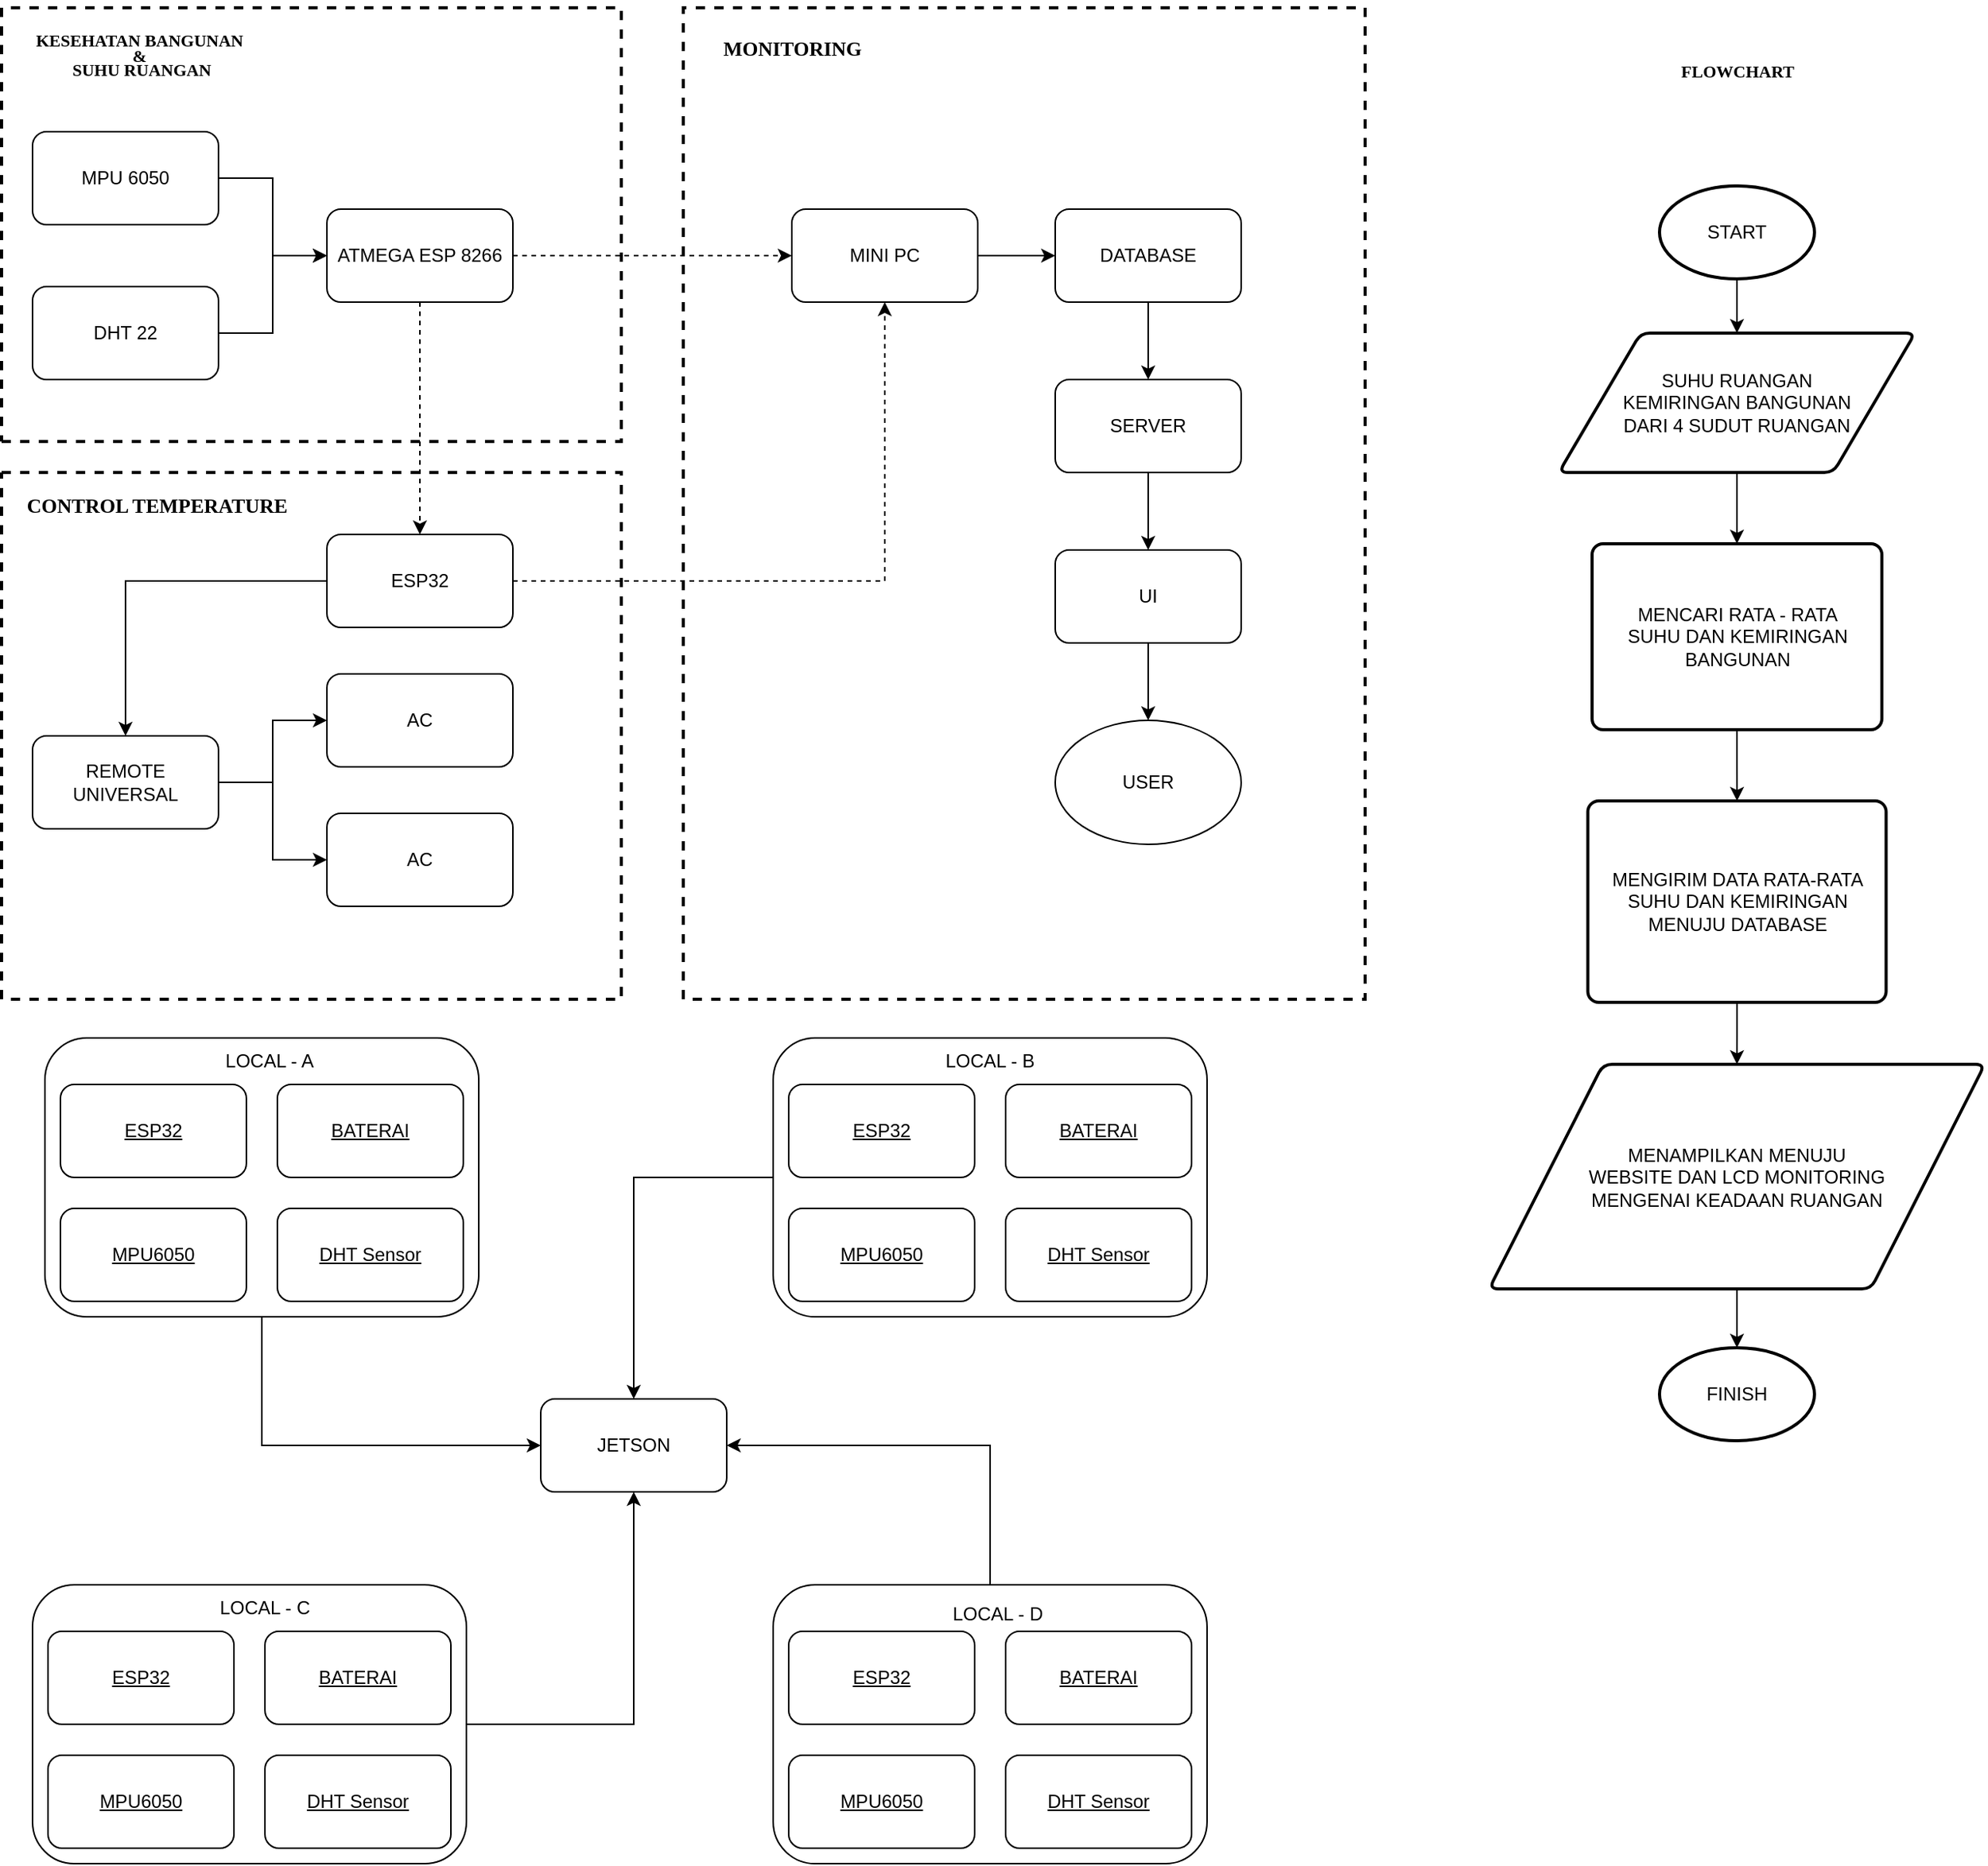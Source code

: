 <mxfile version="24.7.16">
  <diagram id="vD8sFqU6dK69UjMSyr5a" name="Page-1">
    <mxGraphModel dx="885" dy="1115" grid="1" gridSize="10" guides="1" tooltips="1" connect="1" arrows="1" fold="1" page="1" pageScale="1" pageWidth="850" pageHeight="1100" math="0" shadow="0">
      <root>
        <mxCell id="0" />
        <mxCell id="1" parent="0" />
        <mxCell id="LxN4yWKv5p5tdIrmG8J--1" value="JETSON" style="rounded=1;whiteSpace=wrap;html=1;" parent="1" vertex="1">
          <mxGeometry x="1258" y="1113" width="120" height="60" as="geometry" />
        </mxCell>
        <mxCell id="RJCEHbTl5Gyyu48FaCsY-56" style="edgeStyle=orthogonalEdgeStyle;rounded=0;orthogonalLoop=1;jettySize=auto;html=1;exitX=0.5;exitY=1;exitDx=0;exitDy=0;entryX=0;entryY=0.5;entryDx=0;entryDy=0;" parent="1" source="RJCEHbTl5Gyyu48FaCsY-4" target="LxN4yWKv5p5tdIrmG8J--1" edge="1">
          <mxGeometry relative="1" as="geometry" />
        </mxCell>
        <mxCell id="RJCEHbTl5Gyyu48FaCsY-4" value="" style="rounded=1;whiteSpace=wrap;html=1;fontStyle=4" parent="1" vertex="1">
          <mxGeometry x="938" y="880" width="280" height="180" as="geometry" />
        </mxCell>
        <mxCell id="RJCEHbTl5Gyyu48FaCsY-1" value="ESP32" style="rounded=1;whiteSpace=wrap;html=1;fontStyle=4" parent="1" vertex="1">
          <mxGeometry x="948" y="910" width="120" height="60" as="geometry" />
        </mxCell>
        <mxCell id="RJCEHbTl5Gyyu48FaCsY-2" value="MPU6050" style="rounded=1;whiteSpace=wrap;html=1;fontStyle=4" parent="1" vertex="1">
          <mxGeometry x="948" y="990" width="120" height="60" as="geometry" />
        </mxCell>
        <mxCell id="RJCEHbTl5Gyyu48FaCsY-3" value="DHT Sensor" style="rounded=1;whiteSpace=wrap;html=1;fontStyle=4" parent="1" vertex="1">
          <mxGeometry x="1088" y="990" width="120" height="60" as="geometry" />
        </mxCell>
        <mxCell id="RJCEHbTl5Gyyu48FaCsY-22" value="BATERAI" style="rounded=1;whiteSpace=wrap;html=1;fontStyle=4" parent="1" vertex="1">
          <mxGeometry x="1088" y="910" width="120" height="60" as="geometry" />
        </mxCell>
        <mxCell id="RJCEHbTl5Gyyu48FaCsY-42" value="LOCAL - A" style="text;html=1;align=center;verticalAlign=middle;whiteSpace=wrap;rounded=0;" parent="1" vertex="1">
          <mxGeometry x="1053" y="880" width="60" height="30" as="geometry" />
        </mxCell>
        <mxCell id="RJCEHbTl5Gyyu48FaCsY-59" style="edgeStyle=orthogonalEdgeStyle;rounded=0;orthogonalLoop=1;jettySize=auto;html=1;exitX=0;exitY=0.5;exitDx=0;exitDy=0;entryX=0.5;entryY=0;entryDx=0;entryDy=0;" parent="1" source="RJCEHbTl5Gyyu48FaCsY-24" target="LxN4yWKv5p5tdIrmG8J--1" edge="1">
          <mxGeometry relative="1" as="geometry" />
        </mxCell>
        <mxCell id="RJCEHbTl5Gyyu48FaCsY-24" value="" style="rounded=1;whiteSpace=wrap;html=1;fontStyle=4" parent="1" vertex="1">
          <mxGeometry x="1408" y="880" width="280" height="180" as="geometry" />
        </mxCell>
        <mxCell id="RJCEHbTl5Gyyu48FaCsY-43" value="LOCAL - B" style="text;html=1;align=center;verticalAlign=middle;whiteSpace=wrap;rounded=0;" parent="1" vertex="1">
          <mxGeometry x="1518" y="880" width="60" height="30" as="geometry" />
        </mxCell>
        <mxCell id="RJCEHbTl5Gyyu48FaCsY-25" value="ESP32" style="rounded=1;whiteSpace=wrap;html=1;fontStyle=4" parent="1" vertex="1">
          <mxGeometry x="1418" y="910" width="120" height="60" as="geometry" />
        </mxCell>
        <mxCell id="RJCEHbTl5Gyyu48FaCsY-26" value="MPU6050" style="rounded=1;whiteSpace=wrap;html=1;fontStyle=4" parent="1" vertex="1">
          <mxGeometry x="1418" y="990" width="120" height="60" as="geometry" />
        </mxCell>
        <mxCell id="RJCEHbTl5Gyyu48FaCsY-27" value="DHT Sensor" style="rounded=1;whiteSpace=wrap;html=1;fontStyle=4" parent="1" vertex="1">
          <mxGeometry x="1558" y="990" width="120" height="60" as="geometry" />
        </mxCell>
        <mxCell id="RJCEHbTl5Gyyu48FaCsY-28" value="BATERAI" style="rounded=1;whiteSpace=wrap;html=1;fontStyle=4" parent="1" vertex="1">
          <mxGeometry x="1558" y="910" width="120" height="60" as="geometry" />
        </mxCell>
        <mxCell id="RJCEHbTl5Gyyu48FaCsY-57" style="edgeStyle=orthogonalEdgeStyle;rounded=0;orthogonalLoop=1;jettySize=auto;html=1;exitX=1;exitY=0.5;exitDx=0;exitDy=0;" parent="1" source="RJCEHbTl5Gyyu48FaCsY-30" target="LxN4yWKv5p5tdIrmG8J--1" edge="1">
          <mxGeometry relative="1" as="geometry" />
        </mxCell>
        <mxCell id="RJCEHbTl5Gyyu48FaCsY-30" value="" style="rounded=1;whiteSpace=wrap;html=1;fontStyle=4" parent="1" vertex="1">
          <mxGeometry x="930" y="1233" width="280" height="180" as="geometry" />
        </mxCell>
        <mxCell id="RJCEHbTl5Gyyu48FaCsY-44" value="LOCAL - C" style="text;html=1;align=center;verticalAlign=middle;whiteSpace=wrap;rounded=0;" parent="1" vertex="1">
          <mxGeometry x="1045" y="1233" width="70" height="30" as="geometry" />
        </mxCell>
        <mxCell id="RJCEHbTl5Gyyu48FaCsY-31" value="ESP32" style="rounded=1;whiteSpace=wrap;html=1;fontStyle=4" parent="1" vertex="1">
          <mxGeometry x="940" y="1263" width="120" height="60" as="geometry" />
        </mxCell>
        <mxCell id="RJCEHbTl5Gyyu48FaCsY-32" value="MPU6050" style="rounded=1;whiteSpace=wrap;html=1;fontStyle=4" parent="1" vertex="1">
          <mxGeometry x="940" y="1343" width="120" height="60" as="geometry" />
        </mxCell>
        <mxCell id="RJCEHbTl5Gyyu48FaCsY-33" value="DHT Sensor" style="rounded=1;whiteSpace=wrap;html=1;fontStyle=4" parent="1" vertex="1">
          <mxGeometry x="1080" y="1343" width="120" height="60" as="geometry" />
        </mxCell>
        <mxCell id="RJCEHbTl5Gyyu48FaCsY-34" value="BATERAI" style="rounded=1;whiteSpace=wrap;html=1;fontStyle=4" parent="1" vertex="1">
          <mxGeometry x="1080" y="1263" width="120" height="60" as="geometry" />
        </mxCell>
        <mxCell id="RJCEHbTl5Gyyu48FaCsY-58" style="edgeStyle=orthogonalEdgeStyle;rounded=0;orthogonalLoop=1;jettySize=auto;html=1;exitX=0.5;exitY=0;exitDx=0;exitDy=0;entryX=1;entryY=0.5;entryDx=0;entryDy=0;" parent="1" source="RJCEHbTl5Gyyu48FaCsY-36" target="LxN4yWKv5p5tdIrmG8J--1" edge="1">
          <mxGeometry relative="1" as="geometry" />
        </mxCell>
        <mxCell id="RJCEHbTl5Gyyu48FaCsY-36" value="" style="rounded=1;whiteSpace=wrap;html=1;fontStyle=4" parent="1" vertex="1">
          <mxGeometry x="1408" y="1233" width="280" height="180" as="geometry" />
        </mxCell>
        <mxCell id="RJCEHbTl5Gyyu48FaCsY-45" value="LOCAL - D" style="text;html=1;align=center;verticalAlign=middle;whiteSpace=wrap;rounded=0;" parent="1" vertex="1">
          <mxGeometry x="1518" y="1237" width="70" height="30" as="geometry" />
        </mxCell>
        <mxCell id="RJCEHbTl5Gyyu48FaCsY-37" value="ESP32" style="rounded=1;whiteSpace=wrap;html=1;fontStyle=4" parent="1" vertex="1">
          <mxGeometry x="1418" y="1263" width="120" height="60" as="geometry" />
        </mxCell>
        <mxCell id="RJCEHbTl5Gyyu48FaCsY-38" value="MPU6050" style="rounded=1;whiteSpace=wrap;html=1;fontStyle=4" parent="1" vertex="1">
          <mxGeometry x="1418" y="1343" width="120" height="60" as="geometry" />
        </mxCell>
        <mxCell id="RJCEHbTl5Gyyu48FaCsY-39" value="DHT Sensor" style="rounded=1;whiteSpace=wrap;html=1;fontStyle=4" parent="1" vertex="1">
          <mxGeometry x="1558" y="1343" width="120" height="60" as="geometry" />
        </mxCell>
        <mxCell id="RJCEHbTl5Gyyu48FaCsY-40" value="BATERAI" style="rounded=1;whiteSpace=wrap;html=1;fontStyle=4" parent="1" vertex="1">
          <mxGeometry x="1558" y="1263" width="120" height="60" as="geometry" />
        </mxCell>
        <mxCell id="CcpC6DDYcsI0meiwHoeB-32" style="edgeStyle=orthogonalEdgeStyle;rounded=0;orthogonalLoop=1;jettySize=auto;html=1;exitX=1;exitY=0.5;exitDx=0;exitDy=0;entryX=0;entryY=0.5;entryDx=0;entryDy=0;" parent="1" source="CcpC6DDYcsI0meiwHoeB-33" target="CcpC6DDYcsI0meiwHoeB-38" edge="1">
          <mxGeometry relative="1" as="geometry" />
        </mxCell>
        <mxCell id="CcpC6DDYcsI0meiwHoeB-33" value="DHT 22" style="rounded=1;whiteSpace=wrap;html=1;" parent="1" vertex="1">
          <mxGeometry x="930" y="395" width="120" height="60" as="geometry" />
        </mxCell>
        <mxCell id="CcpC6DDYcsI0meiwHoeB-34" style="edgeStyle=orthogonalEdgeStyle;rounded=0;orthogonalLoop=1;jettySize=auto;html=1;exitX=1;exitY=0.5;exitDx=0;exitDy=0;entryX=0;entryY=0.5;entryDx=0;entryDy=0;" parent="1" source="CcpC6DDYcsI0meiwHoeB-35" target="CcpC6DDYcsI0meiwHoeB-38" edge="1">
          <mxGeometry relative="1" as="geometry" />
        </mxCell>
        <mxCell id="CcpC6DDYcsI0meiwHoeB-35" value="MPU 6050" style="rounded=1;whiteSpace=wrap;html=1;" parent="1" vertex="1">
          <mxGeometry x="930" y="295" width="120" height="60" as="geometry" />
        </mxCell>
        <mxCell id="CcpC6DDYcsI0meiwHoeB-36" style="edgeStyle=orthogonalEdgeStyle;rounded=0;orthogonalLoop=1;jettySize=auto;html=1;exitX=0.5;exitY=1;exitDx=0;exitDy=0;dashed=1;" parent="1" source="CcpC6DDYcsI0meiwHoeB-38" edge="1">
          <mxGeometry relative="1" as="geometry">
            <mxPoint x="1180" y="555" as="targetPoint" />
          </mxGeometry>
        </mxCell>
        <mxCell id="CcpC6DDYcsI0meiwHoeB-37" style="edgeStyle=orthogonalEdgeStyle;rounded=0;orthogonalLoop=1;jettySize=auto;html=1;exitX=1;exitY=0.5;exitDx=0;exitDy=0;entryX=0;entryY=0.5;entryDx=0;entryDy=0;dashed=1;" parent="1" source="CcpC6DDYcsI0meiwHoeB-38" target="CcpC6DDYcsI0meiwHoeB-40" edge="1">
          <mxGeometry relative="1" as="geometry" />
        </mxCell>
        <mxCell id="CcpC6DDYcsI0meiwHoeB-38" value="ATMEGA ESP 8266" style="rounded=1;whiteSpace=wrap;html=1;" parent="1" vertex="1">
          <mxGeometry x="1120" y="345" width="120" height="60" as="geometry" />
        </mxCell>
        <mxCell id="CcpC6DDYcsI0meiwHoeB-39" style="edgeStyle=orthogonalEdgeStyle;rounded=0;orthogonalLoop=1;jettySize=auto;html=1;entryX=0;entryY=0.5;entryDx=0;entryDy=0;" parent="1" source="CcpC6DDYcsI0meiwHoeB-40" target="CcpC6DDYcsI0meiwHoeB-50" edge="1">
          <mxGeometry relative="1" as="geometry" />
        </mxCell>
        <mxCell id="CcpC6DDYcsI0meiwHoeB-40" value="MINI PC" style="rounded=1;whiteSpace=wrap;html=1;" parent="1" vertex="1">
          <mxGeometry x="1420" y="345" width="120" height="60" as="geometry" />
        </mxCell>
        <mxCell id="CcpC6DDYcsI0meiwHoeB-41" style="edgeStyle=orthogonalEdgeStyle;rounded=0;orthogonalLoop=1;jettySize=auto;html=1;exitX=0;exitY=0.5;exitDx=0;exitDy=0;entryX=0.5;entryY=0;entryDx=0;entryDy=0;" parent="1" source="CcpC6DDYcsI0meiwHoeB-43" target="CcpC6DDYcsI0meiwHoeB-46" edge="1">
          <mxGeometry relative="1" as="geometry" />
        </mxCell>
        <mxCell id="CcpC6DDYcsI0meiwHoeB-42" style="edgeStyle=orthogonalEdgeStyle;rounded=0;orthogonalLoop=1;jettySize=auto;html=1;exitX=1;exitY=0.5;exitDx=0;exitDy=0;entryX=0.5;entryY=1;entryDx=0;entryDy=0;dashed=1;" parent="1" source="CcpC6DDYcsI0meiwHoeB-43" target="CcpC6DDYcsI0meiwHoeB-40" edge="1">
          <mxGeometry relative="1" as="geometry" />
        </mxCell>
        <mxCell id="CcpC6DDYcsI0meiwHoeB-43" value="ESP32" style="rounded=1;whiteSpace=wrap;html=1;" parent="1" vertex="1">
          <mxGeometry x="1120" y="555" width="120" height="60" as="geometry" />
        </mxCell>
        <mxCell id="CcpC6DDYcsI0meiwHoeB-44" style="edgeStyle=orthogonalEdgeStyle;rounded=0;orthogonalLoop=1;jettySize=auto;html=1;exitX=1;exitY=0.5;exitDx=0;exitDy=0;entryX=0;entryY=0.5;entryDx=0;entryDy=0;" parent="1" source="CcpC6DDYcsI0meiwHoeB-46" target="CcpC6DDYcsI0meiwHoeB-47" edge="1">
          <mxGeometry relative="1" as="geometry" />
        </mxCell>
        <mxCell id="CcpC6DDYcsI0meiwHoeB-45" style="edgeStyle=orthogonalEdgeStyle;rounded=0;orthogonalLoop=1;jettySize=auto;html=1;exitX=1;exitY=0.5;exitDx=0;exitDy=0;entryX=0;entryY=0.5;entryDx=0;entryDy=0;" parent="1" source="CcpC6DDYcsI0meiwHoeB-46" target="CcpC6DDYcsI0meiwHoeB-48" edge="1">
          <mxGeometry relative="1" as="geometry" />
        </mxCell>
        <mxCell id="CcpC6DDYcsI0meiwHoeB-46" value="REMOTE UNIVERSAL" style="rounded=1;whiteSpace=wrap;html=1;" parent="1" vertex="1">
          <mxGeometry x="930" y="685" width="120" height="60" as="geometry" />
        </mxCell>
        <mxCell id="CcpC6DDYcsI0meiwHoeB-47" value="AC" style="rounded=1;whiteSpace=wrap;html=1;" parent="1" vertex="1">
          <mxGeometry x="1120" y="645" width="120" height="60" as="geometry" />
        </mxCell>
        <mxCell id="CcpC6DDYcsI0meiwHoeB-48" value="AC" style="rounded=1;whiteSpace=wrap;html=1;" parent="1" vertex="1">
          <mxGeometry x="1120" y="735" width="120" height="60" as="geometry" />
        </mxCell>
        <mxCell id="CcpC6DDYcsI0meiwHoeB-49" style="edgeStyle=orthogonalEdgeStyle;rounded=0;orthogonalLoop=1;jettySize=auto;html=1;exitX=0.5;exitY=1;exitDx=0;exitDy=0;entryX=0.5;entryY=0;entryDx=0;entryDy=0;" parent="1" source="CcpC6DDYcsI0meiwHoeB-50" target="CcpC6DDYcsI0meiwHoeB-52" edge="1">
          <mxGeometry relative="1" as="geometry" />
        </mxCell>
        <mxCell id="CcpC6DDYcsI0meiwHoeB-50" value="DATABASE" style="rounded=1;whiteSpace=wrap;html=1;" parent="1" vertex="1">
          <mxGeometry x="1590" y="345" width="120" height="60" as="geometry" />
        </mxCell>
        <mxCell id="CcpC6DDYcsI0meiwHoeB-51" value="" style="edgeStyle=orthogonalEdgeStyle;rounded=0;orthogonalLoop=1;jettySize=auto;html=1;" parent="1" source="CcpC6DDYcsI0meiwHoeB-52" target="CcpC6DDYcsI0meiwHoeB-54" edge="1">
          <mxGeometry relative="1" as="geometry" />
        </mxCell>
        <mxCell id="CcpC6DDYcsI0meiwHoeB-52" value="SERVER" style="rounded=1;whiteSpace=wrap;html=1;" parent="1" vertex="1">
          <mxGeometry x="1590" y="455" width="120" height="60" as="geometry" />
        </mxCell>
        <mxCell id="CcpC6DDYcsI0meiwHoeB-53" value="" style="edgeStyle=orthogonalEdgeStyle;rounded=0;orthogonalLoop=1;jettySize=auto;html=1;" parent="1" source="CcpC6DDYcsI0meiwHoeB-54" target="CcpC6DDYcsI0meiwHoeB-55" edge="1">
          <mxGeometry relative="1" as="geometry" />
        </mxCell>
        <mxCell id="CcpC6DDYcsI0meiwHoeB-54" value="UI" style="rounded=1;whiteSpace=wrap;html=1;" parent="1" vertex="1">
          <mxGeometry x="1590" y="565" width="120" height="60" as="geometry" />
        </mxCell>
        <mxCell id="CcpC6DDYcsI0meiwHoeB-55" value="USER" style="ellipse;whiteSpace=wrap;html=1;" parent="1" vertex="1">
          <mxGeometry x="1590" y="675" width="120" height="80" as="geometry" />
        </mxCell>
        <mxCell id="CcpC6DDYcsI0meiwHoeB-56" value="" style="endArrow=none;html=1;strokeWidth=2;rounded=0;dashed=1;" parent="1" edge="1">
          <mxGeometry width="50" height="50" relative="1" as="geometry">
            <mxPoint x="1790" y="215" as="sourcePoint" />
            <mxPoint x="1790" y="215" as="targetPoint" />
            <Array as="points">
              <mxPoint x="1790" y="855" />
              <mxPoint x="1350" y="855" />
              <mxPoint x="1350" y="215" />
            </Array>
          </mxGeometry>
        </mxCell>
        <mxCell id="CcpC6DDYcsI0meiwHoeB-57" value="" style="endArrow=none;html=1;strokeWidth=2;rounded=0;dashed=1;" parent="1" edge="1">
          <mxGeometry width="50" height="50" relative="1" as="geometry">
            <mxPoint x="910" y="515" as="sourcePoint" />
            <mxPoint x="910" y="515" as="targetPoint" />
            <Array as="points">
              <mxPoint x="1310" y="515" />
              <mxPoint x="1310" y="855" />
              <mxPoint x="910" y="855" />
            </Array>
          </mxGeometry>
        </mxCell>
        <mxCell id="CcpC6DDYcsI0meiwHoeB-58" value="&lt;h2&gt;&lt;b&gt;&lt;font face=&quot;Verdana&quot; style=&quot;font-size: 13px;&quot;&gt;CONTROL TEMPERATURE&lt;/font&gt;&lt;/b&gt;&lt;/h2&gt;" style="text;html=1;align=center;verticalAlign=middle;resizable=0;points=[];autosize=1;strokeColor=none;fillColor=none;" parent="1" vertex="1">
          <mxGeometry x="910" y="505" width="200" height="60" as="geometry" />
        </mxCell>
        <mxCell id="CcpC6DDYcsI0meiwHoeB-59" value="" style="endArrow=none;dashed=1;html=1;rounded=0;strokeWidth=2;" parent="1" edge="1">
          <mxGeometry width="50" height="50" relative="1" as="geometry">
            <mxPoint x="910" y="495" as="sourcePoint" />
            <mxPoint x="910" y="495" as="targetPoint" />
            <Array as="points">
              <mxPoint x="1310" y="495" />
              <mxPoint x="1310" y="215" />
              <mxPoint x="910" y="215" />
            </Array>
          </mxGeometry>
        </mxCell>
        <mxCell id="CcpC6DDYcsI0meiwHoeB-60" value="&lt;h2 style=&quot;line-height: 0%; font-size: 11px;&quot;&gt;&lt;font face=&quot;Verdana&quot; style=&quot;font-size: 11px;&quot;&gt;&lt;span style=&quot;font-size: 11px;&quot;&gt;KESEHATAN BANGUNAN&amp;nbsp;&lt;/span&gt;&lt;/font&gt;&lt;/h2&gt;&lt;h2 style=&quot;line-height: 0%; font-size: 11px;&quot;&gt;&lt;font face=&quot;Verdana&quot; style=&quot;font-size: 11px;&quot;&gt;&lt;span style=&quot;font-size: 11px;&quot;&gt;&amp;amp;&amp;nbsp;&lt;/span&gt;&lt;/font&gt;&lt;/h2&gt;&lt;h2 style=&quot;line-height: 0%; font-size: 11px;&quot;&gt;&lt;font face=&quot;Verdana&quot; style=&quot;font-size: 11px;&quot;&gt;&lt;span style=&quot;font-size: 11px;&quot;&gt;SUHU RUANGAN&lt;/span&gt;&lt;/font&gt;&lt;/h2&gt;" style="text;html=1;align=center;verticalAlign=middle;resizable=0;points=[];autosize=1;strokeColor=none;fillColor=none;fontSize=11;" parent="1" vertex="1">
          <mxGeometry x="910" y="220" width="180" height="50" as="geometry" />
        </mxCell>
        <mxCell id="CcpC6DDYcsI0meiwHoeB-61" value="&lt;h2&gt;&lt;b&gt;&lt;font face=&quot;Verdana&quot; style=&quot;font-size: 13px;&quot;&gt;MONITORING&lt;/font&gt;&lt;/b&gt;&lt;/h2&gt;" style="text;html=1;align=center;verticalAlign=middle;resizable=0;points=[];autosize=1;strokeColor=none;fillColor=none;" parent="1" vertex="1">
          <mxGeometry x="1360" y="210" width="120" height="60" as="geometry" />
        </mxCell>
        <mxCell id="HvYNEUSnBVkRNwEfulxW-1" value="&lt;h2 style=&quot;line-height: 0%; font-size: 11px;&quot;&gt;&lt;font face=&quot;Verdana&quot;&gt;FLOWCHART&lt;/font&gt;&lt;/h2&gt;" style="text;html=1;align=center;verticalAlign=middle;resizable=0;points=[];autosize=1;strokeColor=none;fillColor=none;fontSize=11;" parent="1" vertex="1">
          <mxGeometry x="1980" y="240" width="100" height="30" as="geometry" />
        </mxCell>
        <mxCell id="HvYNEUSnBVkRNwEfulxW-9" value="" style="edgeStyle=orthogonalEdgeStyle;rounded=0;orthogonalLoop=1;jettySize=auto;html=1;" parent="1" source="HvYNEUSnBVkRNwEfulxW-2" target="HvYNEUSnBVkRNwEfulxW-3" edge="1">
          <mxGeometry relative="1" as="geometry" />
        </mxCell>
        <mxCell id="HvYNEUSnBVkRNwEfulxW-2" value="START" style="strokeWidth=2;html=1;shape=mxgraph.flowchart.start_1;whiteSpace=wrap;" parent="1" vertex="1">
          <mxGeometry x="1980" y="330" width="100" height="60" as="geometry" />
        </mxCell>
        <mxCell id="HvYNEUSnBVkRNwEfulxW-10" value="" style="edgeStyle=orthogonalEdgeStyle;rounded=0;orthogonalLoop=1;jettySize=auto;html=1;" parent="1" source="HvYNEUSnBVkRNwEfulxW-3" target="HvYNEUSnBVkRNwEfulxW-4" edge="1">
          <mxGeometry relative="1" as="geometry" />
        </mxCell>
        <mxCell id="HvYNEUSnBVkRNwEfulxW-3" value="SUHU RUANGAN&lt;div&gt;KEMIRINGAN BANGUNAN&lt;br&gt;DARI 4 SUDUT RUANGAN&lt;/div&gt;" style="shape=parallelogram;html=1;strokeWidth=2;perimeter=parallelogramPerimeter;whiteSpace=wrap;rounded=1;arcSize=12;size=0.23;" parent="1" vertex="1">
          <mxGeometry x="1915" y="425" width="230" height="90" as="geometry" />
        </mxCell>
        <mxCell id="HvYNEUSnBVkRNwEfulxW-11" value="" style="edgeStyle=orthogonalEdgeStyle;rounded=0;orthogonalLoop=1;jettySize=auto;html=1;" parent="1" source="HvYNEUSnBVkRNwEfulxW-4" target="HvYNEUSnBVkRNwEfulxW-6" edge="1">
          <mxGeometry relative="1" as="geometry" />
        </mxCell>
        <mxCell id="HvYNEUSnBVkRNwEfulxW-4" value="MENCARI RATA - RATA&lt;div&gt;SUHU DAN KEMIRINGAN BANGUNAN&lt;/div&gt;" style="rounded=1;whiteSpace=wrap;html=1;absoluteArcSize=1;arcSize=14;strokeWidth=2;" parent="1" vertex="1">
          <mxGeometry x="1936.5" y="561" width="187" height="120" as="geometry" />
        </mxCell>
        <mxCell id="HvYNEUSnBVkRNwEfulxW-12" value="" style="edgeStyle=orthogonalEdgeStyle;rounded=0;orthogonalLoop=1;jettySize=auto;html=1;" parent="1" source="HvYNEUSnBVkRNwEfulxW-6" target="HvYNEUSnBVkRNwEfulxW-7" edge="1">
          <mxGeometry relative="1" as="geometry" />
        </mxCell>
        <mxCell id="HvYNEUSnBVkRNwEfulxW-6" value="MENGIRIM DATA RATA-RATA SUHU DAN KEMIRINGAN MENUJU DATABASE" style="rounded=1;whiteSpace=wrap;html=1;absoluteArcSize=1;arcSize=14;strokeWidth=2;" parent="1" vertex="1">
          <mxGeometry x="1933.75" y="727" width="192.5" height="130" as="geometry" />
        </mxCell>
        <mxCell id="HvYNEUSnBVkRNwEfulxW-13" value="" style="edgeStyle=orthogonalEdgeStyle;rounded=0;orthogonalLoop=1;jettySize=auto;html=1;" parent="1" source="HvYNEUSnBVkRNwEfulxW-7" target="HvYNEUSnBVkRNwEfulxW-8" edge="1">
          <mxGeometry relative="1" as="geometry" />
        </mxCell>
        <mxCell id="HvYNEUSnBVkRNwEfulxW-7" value="MENAMPILKAN MENUJU&lt;div&gt;WEBSITE DAN LCD MONITORING&lt;/div&gt;&lt;div&gt;MENGENAI KEADAAN RUANGAN&lt;/div&gt;" style="shape=parallelogram;html=1;strokeWidth=2;perimeter=parallelogramPerimeter;whiteSpace=wrap;rounded=1;arcSize=12;size=0.23;" parent="1" vertex="1">
          <mxGeometry x="1870" y="897" width="320" height="145" as="geometry" />
        </mxCell>
        <mxCell id="HvYNEUSnBVkRNwEfulxW-8" value="FINISH" style="strokeWidth=2;html=1;shape=mxgraph.flowchart.start_1;whiteSpace=wrap;" parent="1" vertex="1">
          <mxGeometry x="1980" y="1080" width="100" height="60" as="geometry" />
        </mxCell>
      </root>
    </mxGraphModel>
  </diagram>
</mxfile>
